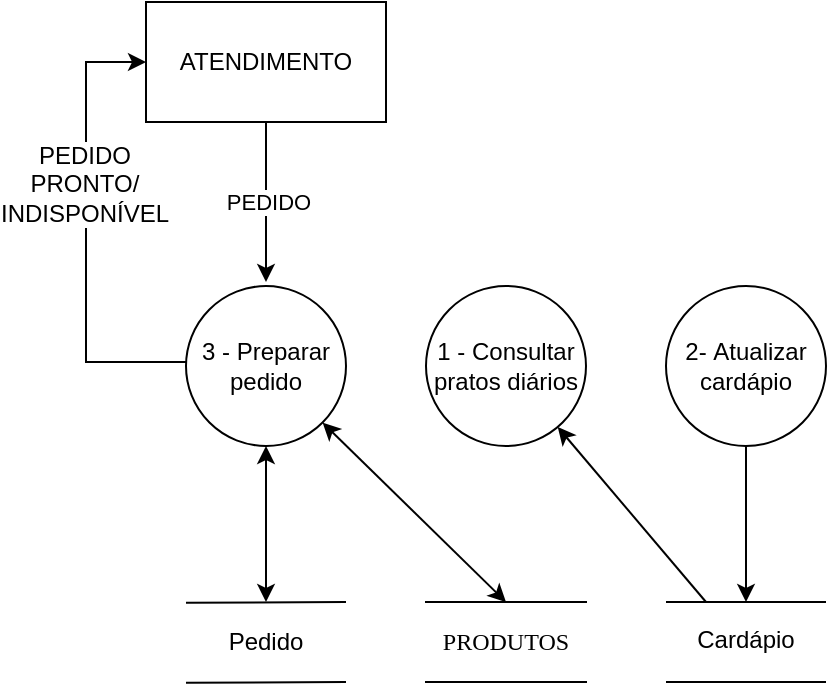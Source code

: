 <mxfile version="12.9.3" type="device"><diagram id="dSUgeCPkgsj3qHZt21HH" name="Page-1"><mxGraphModel dx="-602" dy="813" grid="1" gridSize="10" guides="1" tooltips="1" connect="1" arrows="1" fold="1" page="1" pageScale="1" pageWidth="1169" pageHeight="827" math="0" shadow="0"><root><mxCell id="0"/><mxCell id="1" parent="0"/><mxCell id="H90g8FOWIPVOjGuW9KPG-5" style="edgeStyle=orthogonalEdgeStyle;rounded=0;orthogonalLoop=1;jettySize=auto;html=1;entryX=0;entryY=0.5;entryDx=0;entryDy=0;" edge="1" parent="1" source="_gtrG9Udw_pXjVNFEDE8-3" target="H90g8FOWIPVOjGuW9KPG-1"><mxGeometry relative="1" as="geometry"><Array as="points"><mxPoint x="1230" y="480"/><mxPoint x="1230" y="330"/></Array></mxGeometry></mxCell><mxCell id="H90g8FOWIPVOjGuW9KPG-6" value="PEDIDO&lt;br&gt;PRONTO/&lt;br&gt;INDISPONÍVEL" style="text;html=1;align=center;verticalAlign=middle;resizable=0;points=[];labelBackgroundColor=#ffffff;" vertex="1" connectable="0" parent="H90g8FOWIPVOjGuW9KPG-5"><mxGeometry x="0.209" y="1" relative="1" as="geometry"><mxPoint as="offset"/></mxGeometry></mxCell><mxCell id="_gtrG9Udw_pXjVNFEDE8-3" value="3 -&amp;nbsp;Preparar pedido" style="ellipse;whiteSpace=wrap;html=1;aspect=fixed;" parent="1" vertex="1"><mxGeometry x="1280" y="442.0" width="80" height="80" as="geometry"/></mxCell><mxCell id="_gtrG9Udw_pXjVNFEDE8-4" value="1 - Consultar pratos diários" style="ellipse;whiteSpace=wrap;html=1;aspect=fixed;" parent="1" vertex="1"><mxGeometry x="1400" y="442" width="80" height="80" as="geometry"/></mxCell><mxCell id="_gtrG9Udw_pXjVNFEDE8-5" value="2-&amp;nbsp;&lt;span&gt;Atualizar cardápio&lt;br&gt;&lt;/span&gt;" style="ellipse;whiteSpace=wrap;html=1;aspect=fixed;" parent="1" vertex="1"><mxGeometry x="1520" y="442.0" width="80" height="80" as="geometry"/></mxCell><mxCell id="_gtrG9Udw_pXjVNFEDE8-12" value="PRODUTOS" style="shape=partialRectangle;whiteSpace=wrap;html=1;left=0;right=0;fillColor=none;strokeWidth=1;fontFamily=Tahoma;fontSize=12;" parent="1" vertex="1"><mxGeometry x="1400" y="600" width="80" height="40" as="geometry"/></mxCell><mxCell id="_gtrG9Udw_pXjVNFEDE8-13" value="Cardápio" style="text;html=1;strokeColor=none;fillColor=none;align=center;verticalAlign=middle;whiteSpace=wrap;rounded=0;" parent="1" vertex="1"><mxGeometry x="1520" y="609.11" width="80" height="20" as="geometry"/></mxCell><mxCell id="_gtrG9Udw_pXjVNFEDE8-14" value="" style="endArrow=none;html=1;" parent="1" edge="1"><mxGeometry width="50" height="50" relative="1" as="geometry"><mxPoint x="1520" y="600" as="sourcePoint"/><mxPoint x="1600" y="600" as="targetPoint"/></mxGeometry></mxCell><mxCell id="_gtrG9Udw_pXjVNFEDE8-15" value="" style="endArrow=none;html=1;" parent="1" edge="1"><mxGeometry width="50" height="50" relative="1" as="geometry"><mxPoint x="1520" y="640" as="sourcePoint"/><mxPoint x="1600" y="640" as="targetPoint"/></mxGeometry></mxCell><mxCell id="_gtrG9Udw_pXjVNFEDE8-17" value="" style="endArrow=classic;html=1;fontSize=12;" parent="1" target="_gtrG9Udw_pXjVNFEDE8-4" edge="1"><mxGeometry width="50" height="50" relative="1" as="geometry"><mxPoint x="1540" y="600" as="sourcePoint"/><mxPoint x="1570" y="580" as="targetPoint"/></mxGeometry></mxCell><mxCell id="_gtrG9Udw_pXjVNFEDE8-18" value="" style="endArrow=classic;html=1;fontSize=12;" parent="1" source="_gtrG9Udw_pXjVNFEDE8-5" edge="1"><mxGeometry width="50" height="50" relative="1" as="geometry"><mxPoint x="1550" y="660" as="sourcePoint"/><mxPoint x="1560" y="600" as="targetPoint"/></mxGeometry></mxCell><mxCell id="_gtrG9Udw_pXjVNFEDE8-19" value="Pedido" style="text;html=1;strokeColor=none;fillColor=none;align=center;verticalAlign=middle;whiteSpace=wrap;rounded=0;" parent="1" vertex="1"><mxGeometry x="1280" y="600" width="80" height="40" as="geometry"/></mxCell><mxCell id="_gtrG9Udw_pXjVNFEDE8-20" value="" style="endArrow=none;html=1;exitX=0;exitY=0;exitDx=0;exitDy=0;" parent="1" edge="1"><mxGeometry width="50" height="50" relative="1" as="geometry"><mxPoint x="1280" y="600.42" as="sourcePoint"/><mxPoint x="1360" y="600.0" as="targetPoint"/></mxGeometry></mxCell><mxCell id="_gtrG9Udw_pXjVNFEDE8-21" value="" style="endArrow=none;html=1;exitX=0;exitY=1;exitDx=0;exitDy=0;" parent="1" edge="1"><mxGeometry width="50" height="50" relative="1" as="geometry"><mxPoint x="1280" y="640.42" as="sourcePoint"/><mxPoint x="1360" y="640.0" as="targetPoint"/></mxGeometry></mxCell><mxCell id="_gtrG9Udw_pXjVNFEDE8-38" value="" style="endArrow=classic;html=1;fontSize=12;exitX=1;exitY=1;exitDx=0;exitDy=0;entryX=0.5;entryY=0;entryDx=0;entryDy=0;startArrow=classic;startFill=1;" parent="1" source="_gtrG9Udw_pXjVNFEDE8-3" target="_gtrG9Udw_pXjVNFEDE8-12" edge="1"><mxGeometry width="50" height="50" relative="1" as="geometry"><mxPoint x="1380" y="620" as="sourcePoint"/><mxPoint x="1430" y="570" as="targetPoint"/></mxGeometry></mxCell><mxCell id="H90g8FOWIPVOjGuW9KPG-2" value="PEDIDO" style="edgeStyle=orthogonalEdgeStyle;rounded=0;orthogonalLoop=1;jettySize=auto;html=1;" edge="1" parent="1" source="H90g8FOWIPVOjGuW9KPG-1"><mxGeometry relative="1" as="geometry"><mxPoint x="1320" y="440" as="targetPoint"/></mxGeometry></mxCell><mxCell id="H90g8FOWIPVOjGuW9KPG-1" value="ATENDIMENTO" style="rounded=0;whiteSpace=wrap;html=1;" vertex="1" parent="1"><mxGeometry x="1260" y="300" width="120" height="60" as="geometry"/></mxCell><mxCell id="H90g8FOWIPVOjGuW9KPG-3" value="" style="endArrow=classic;startArrow=classic;html=1;entryX=0.5;entryY=1;entryDx=0;entryDy=0;" edge="1" parent="1" target="_gtrG9Udw_pXjVNFEDE8-3"><mxGeometry width="50" height="50" relative="1" as="geometry"><mxPoint x="1320" y="600" as="sourcePoint"/><mxPoint x="1270" y="550" as="targetPoint"/></mxGeometry></mxCell></root></mxGraphModel></diagram></mxfile>